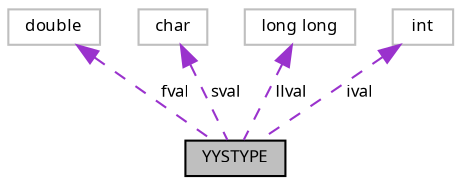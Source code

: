 digraph "YYSTYPE"
{
  bgcolor="transparent";
  edge [fontname="FreeSans.ttf",fontsize="8",labelfontname="FreeSans.ttf",labelfontsize="8"];
  node [fontname="FreeSans.ttf",fontsize="8",shape=record];
  Node1 [label="YYSTYPE",height=0.2,width=0.4,color="black", fillcolor="grey75", style="filled", fontcolor="black"];
  Node2 -> Node1 [dir="back",color="darkorchid3",fontsize="8",style="dashed",label=" fval" ,fontname="FreeSans.ttf"];
  Node2 [label="double",height=0.2,width=0.4,color="grey75"];
  Node3 -> Node1 [dir="back",color="darkorchid3",fontsize="8",style="dashed",label=" sval" ,fontname="FreeSans.ttf"];
  Node3 [label="char",height=0.2,width=0.4,color="grey75"];
  Node4 -> Node1 [dir="back",color="darkorchid3",fontsize="8",style="dashed",label=" llval" ,fontname="FreeSans.ttf"];
  Node4 [label="long long",height=0.2,width=0.4,color="grey75"];
  Node5 -> Node1 [dir="back",color="darkorchid3",fontsize="8",style="dashed",label=" ival" ,fontname="FreeSans.ttf"];
  Node5 [label="int",height=0.2,width=0.4,color="grey75"];
}
